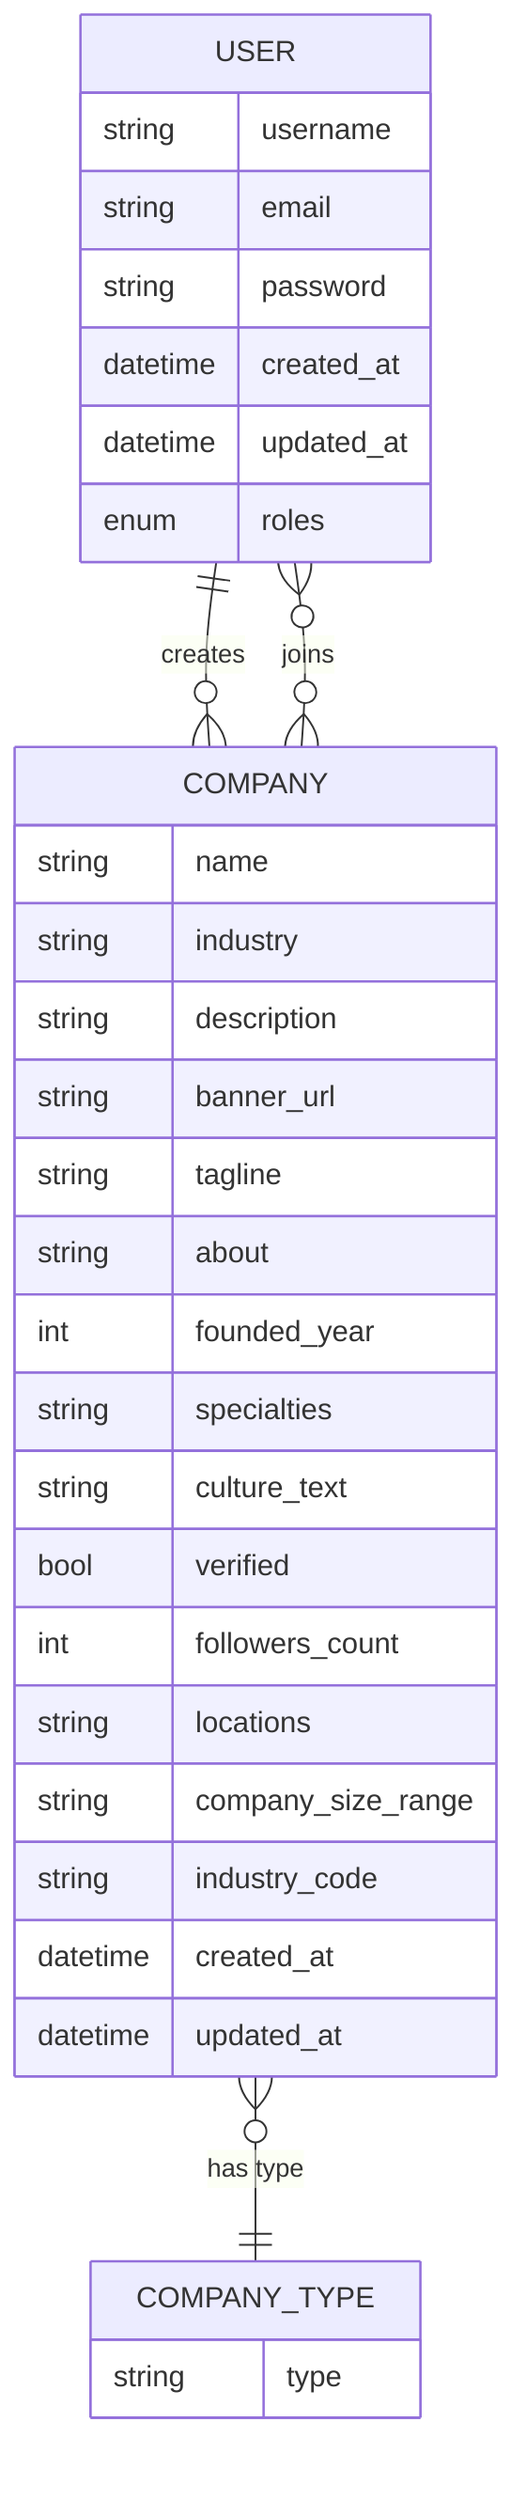 erDiagram
    USER {
        string username
        string email
        string password
        datetime created_at
        datetime updated_at
        enum roles
    }

    COMPANY {
        string name
        string industry
        string description
        string banner_url
        string tagline
        string about
        int founded_year
        string specialties
        string culture_text
        bool verified
        int followers_count
        string locations
        string company_size_range
        string industry_code
        datetime created_at
        datetime updated_at
    }

    COMPANY_TYPE {
        string type
    }

    COMPANY }o--|| COMPANY_TYPE : "has type"
    

    USER ||--o{ COMPANY : "creates"
    USER }o--o{ COMPANY : "joins"